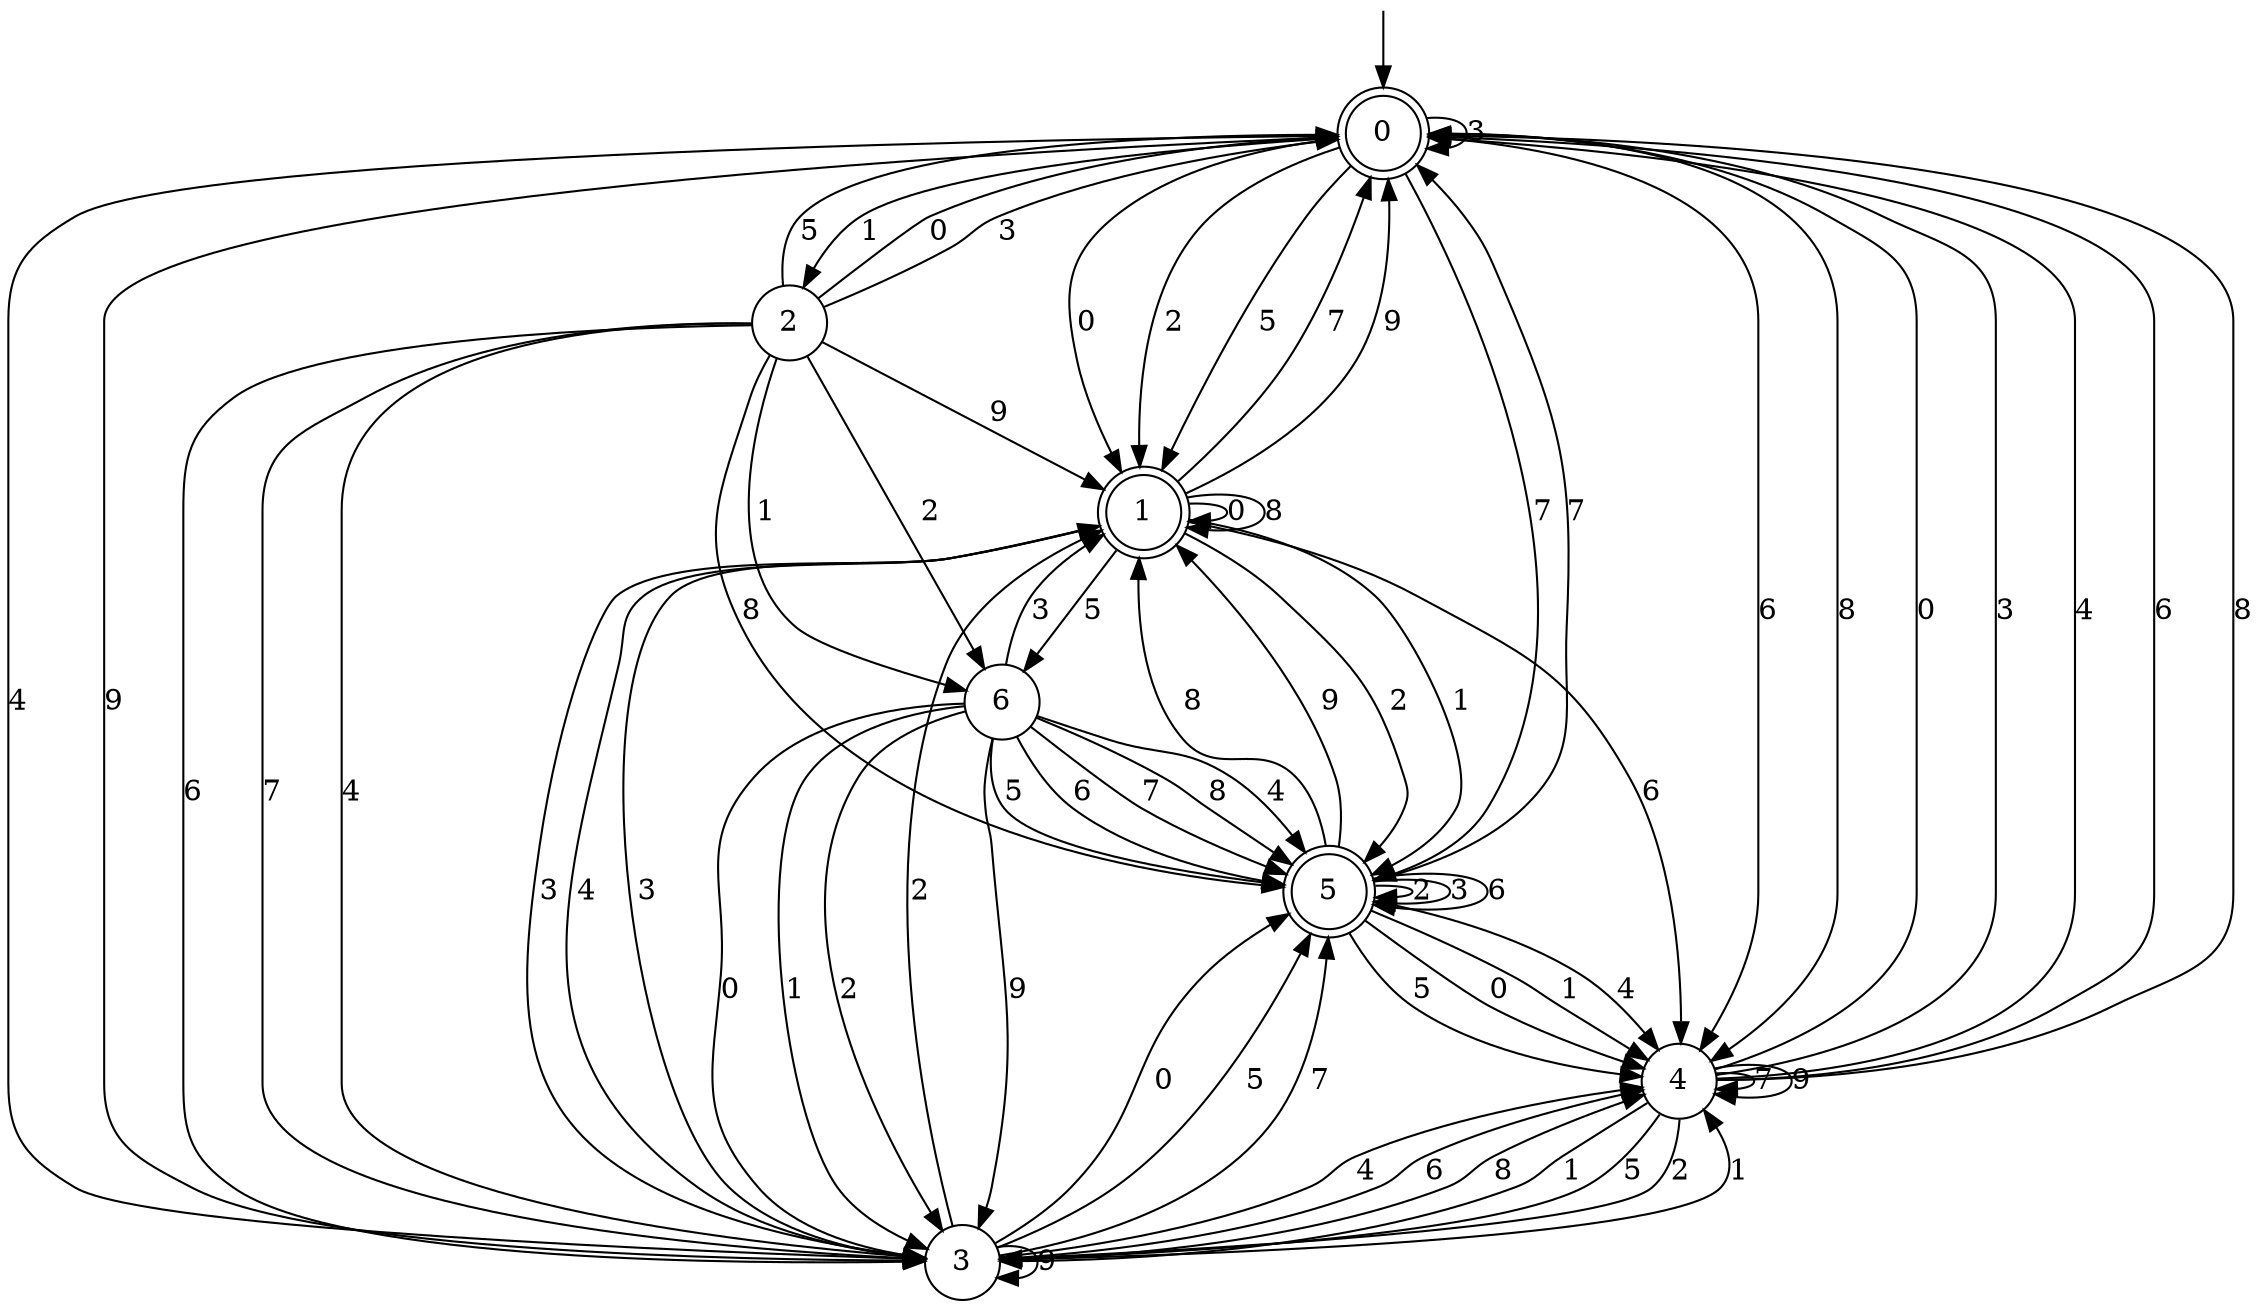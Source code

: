 digraph g {

	s0 [shape="doublecircle" label="0"];
	s1 [shape="doublecircle" label="1"];
	s2 [shape="circle" label="2"];
	s3 [shape="circle" label="3"];
	s4 [shape="circle" label="4"];
	s5 [shape="doublecircle" label="5"];
	s6 [shape="circle" label="6"];
	s0 -> s1 [label="0"];
	s0 -> s2 [label="1"];
	s0 -> s1 [label="2"];
	s0 -> s0 [label="3"];
	s0 -> s3 [label="4"];
	s0 -> s1 [label="5"];
	s0 -> s4 [label="6"];
	s0 -> s5 [label="7"];
	s0 -> s4 [label="8"];
	s0 -> s3 [label="9"];
	s1 -> s1 [label="0"];
	s1 -> s5 [label="1"];
	s1 -> s5 [label="2"];
	s1 -> s3 [label="3"];
	s1 -> s3 [label="4"];
	s1 -> s6 [label="5"];
	s1 -> s4 [label="6"];
	s1 -> s0 [label="7"];
	s1 -> s1 [label="8"];
	s1 -> s0 [label="9"];
	s2 -> s0 [label="0"];
	s2 -> s6 [label="1"];
	s2 -> s6 [label="2"];
	s2 -> s0 [label="3"];
	s2 -> s3 [label="4"];
	s2 -> s0 [label="5"];
	s2 -> s3 [label="6"];
	s2 -> s3 [label="7"];
	s2 -> s5 [label="8"];
	s2 -> s1 [label="9"];
	s3 -> s5 [label="0"];
	s3 -> s4 [label="1"];
	s3 -> s1 [label="2"];
	s3 -> s1 [label="3"];
	s3 -> s4 [label="4"];
	s3 -> s5 [label="5"];
	s3 -> s4 [label="6"];
	s3 -> s5 [label="7"];
	s3 -> s4 [label="8"];
	s3 -> s3 [label="9"];
	s4 -> s0 [label="0"];
	s4 -> s3 [label="1"];
	s4 -> s3 [label="2"];
	s4 -> s0 [label="3"];
	s4 -> s0 [label="4"];
	s4 -> s3 [label="5"];
	s4 -> s0 [label="6"];
	s4 -> s4 [label="7"];
	s4 -> s0 [label="8"];
	s4 -> s4 [label="9"];
	s5 -> s4 [label="0"];
	s5 -> s4 [label="1"];
	s5 -> s5 [label="2"];
	s5 -> s5 [label="3"];
	s5 -> s4 [label="4"];
	s5 -> s4 [label="5"];
	s5 -> s5 [label="6"];
	s5 -> s0 [label="7"];
	s5 -> s1 [label="8"];
	s5 -> s1 [label="9"];
	s6 -> s3 [label="0"];
	s6 -> s3 [label="1"];
	s6 -> s3 [label="2"];
	s6 -> s1 [label="3"];
	s6 -> s5 [label="4"];
	s6 -> s5 [label="5"];
	s6 -> s5 [label="6"];
	s6 -> s5 [label="7"];
	s6 -> s5 [label="8"];
	s6 -> s3 [label="9"];

__start0 [label="" shape="none" width="0" height="0"];
__start0 -> s0;

}
